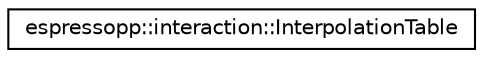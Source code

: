 digraph G
{
  edge [fontname="Helvetica",fontsize="10",labelfontname="Helvetica",labelfontsize="10"];
  node [fontname="Helvetica",fontsize="10",shape=record];
  rankdir="LR";
  Node1 [label="espressopp::interaction::InterpolationTable",height=0.2,width=0.4,color="black", fillcolor="white", style="filled",URL="$classespressopp_1_1interaction_1_1InterpolationTable.html",tooltip="This class defines an interpolation table that can be used for tabbed potentials (pair, bond, angle)."];
}
